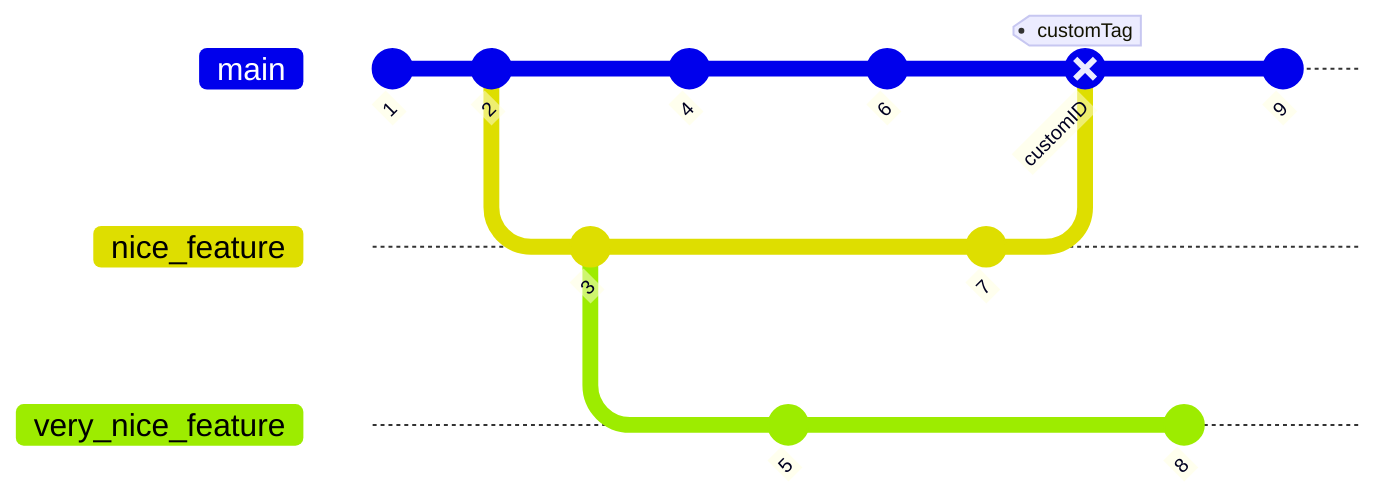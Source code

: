 gitGraph
       commit id: "1"
       commit id: "2"
       branch nice_feature
       checkout nice_feature
       commit id: "3"
       checkout main
       commit id: "4"
       checkout nice_feature
       branch very_nice_feature
       checkout very_nice_feature
       commit id: "5"
       checkout main
       commit id: "6"
       checkout nice_feature
       commit id: "7"
       checkout main
       merge nice_feature id: "customID" tag: "customTag" type: REVERSE
       checkout very_nice_feature
       commit id: "8"
       checkout main
       commit id: "9"